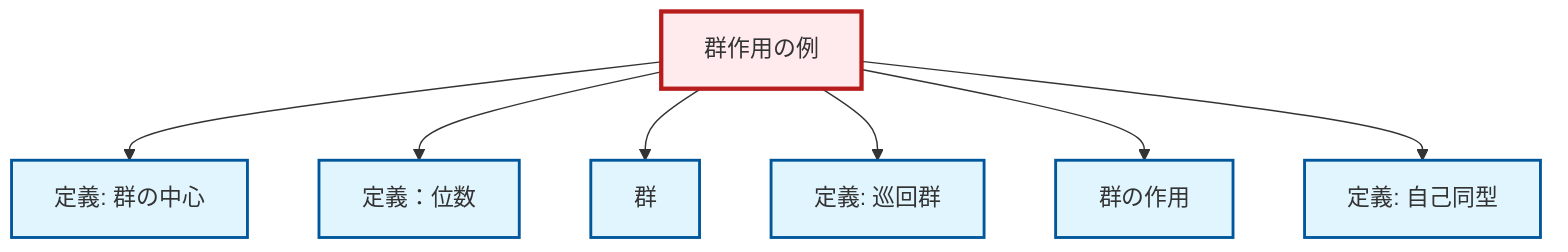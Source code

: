 graph TD
    classDef definition fill:#e1f5fe,stroke:#01579b,stroke-width:2px
    classDef theorem fill:#f3e5f5,stroke:#4a148c,stroke-width:2px
    classDef axiom fill:#fff3e0,stroke:#e65100,stroke-width:2px
    classDef example fill:#e8f5e9,stroke:#1b5e20,stroke-width:2px
    classDef current fill:#ffebee,stroke:#b71c1c,stroke-width:3px
    def-cyclic-group["定義: 巡回群"]:::definition
    def-order["定義：位数"]:::definition
    ex-group-action-examples["群作用の例"]:::example
    def-automorphism["定義: 自己同型"]:::definition
    def-group["群"]:::definition
    def-center-of-group["定義: 群の中心"]:::definition
    def-group-action["群の作用"]:::definition
    ex-group-action-examples --> def-center-of-group
    ex-group-action-examples --> def-order
    ex-group-action-examples --> def-group
    ex-group-action-examples --> def-cyclic-group
    ex-group-action-examples --> def-group-action
    ex-group-action-examples --> def-automorphism
    class ex-group-action-examples current